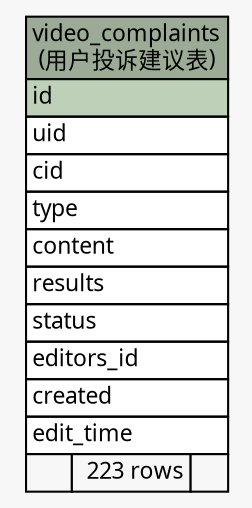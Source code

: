 // dot 2.26.0 on Linux 2.6.32-504.3.3.el6.x86_64
// SchemaSpy rev Unknown
digraph "video_complaints" {
  graph [
    rankdir="RL"
    bgcolor="#f7f7f7"
    nodesep="0.18"
    ranksep="0.46"
    fontname="Microsoft YaHei"
    fontsize="11"
  ];
  node [
    fontname="Microsoft YaHei"
    fontsize="11"
    shape="plaintext"
  ];
  edge [
    arrowsize="0.8"
  ];
  "video_complaints" [
    label=<
    <TABLE BORDER="0" CELLBORDER="1" CELLSPACING="0" BGCOLOR="#ffffff">
      <TR><TD COLSPAN="3" BGCOLOR="#9bab96" ALIGN="CENTER">video_complaints<br/>(用户投诉建议表)</TD></TR>
      <TR><TD PORT="id" COLSPAN="3" BGCOLOR="#bed1b8" ALIGN="LEFT">id</TD></TR>
      <TR><TD PORT="uid" COLSPAN="3" ALIGN="LEFT">uid</TD></TR>
      <TR><TD PORT="cid" COLSPAN="3" ALIGN="LEFT">cid</TD></TR>
      <TR><TD PORT="type" COLSPAN="3" ALIGN="LEFT">type</TD></TR>
      <TR><TD PORT="content" COLSPAN="3" ALIGN="LEFT">content</TD></TR>
      <TR><TD PORT="results" COLSPAN="3" ALIGN="LEFT">results</TD></TR>
      <TR><TD PORT="status" COLSPAN="3" ALIGN="LEFT">status</TD></TR>
      <TR><TD PORT="editors_id" COLSPAN="3" ALIGN="LEFT">editors_id</TD></TR>
      <TR><TD PORT="created" COLSPAN="3" ALIGN="LEFT">created</TD></TR>
      <TR><TD PORT="edit_time" COLSPAN="3" ALIGN="LEFT">edit_time</TD></TR>
      <TR><TD ALIGN="LEFT" BGCOLOR="#f7f7f7">  </TD><TD ALIGN="RIGHT" BGCOLOR="#f7f7f7">223 rows</TD><TD ALIGN="RIGHT" BGCOLOR="#f7f7f7">  </TD></TR>
    </TABLE>>
    URL="tables/video_complaints.html"
    tooltip="video_complaints"
  ];
}
